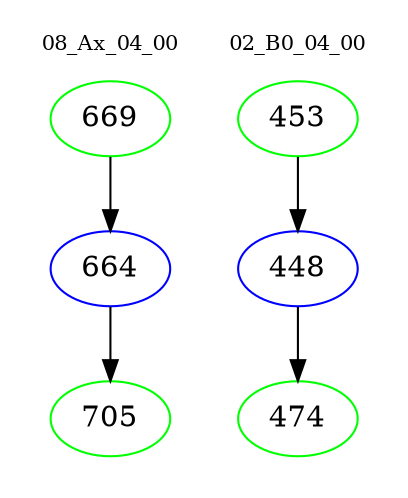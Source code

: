 digraph{
subgraph cluster_0 {
color = white
label = "08_Ax_04_00";
fontsize=10;
T0_669 [label="669", color="green"]
T0_669 -> T0_664 [color="black"]
T0_664 [label="664", color="blue"]
T0_664 -> T0_705 [color="black"]
T0_705 [label="705", color="green"]
}
subgraph cluster_1 {
color = white
label = "02_B0_04_00";
fontsize=10;
T1_453 [label="453", color="green"]
T1_453 -> T1_448 [color="black"]
T1_448 [label="448", color="blue"]
T1_448 -> T1_474 [color="black"]
T1_474 [label="474", color="green"]
}
}
